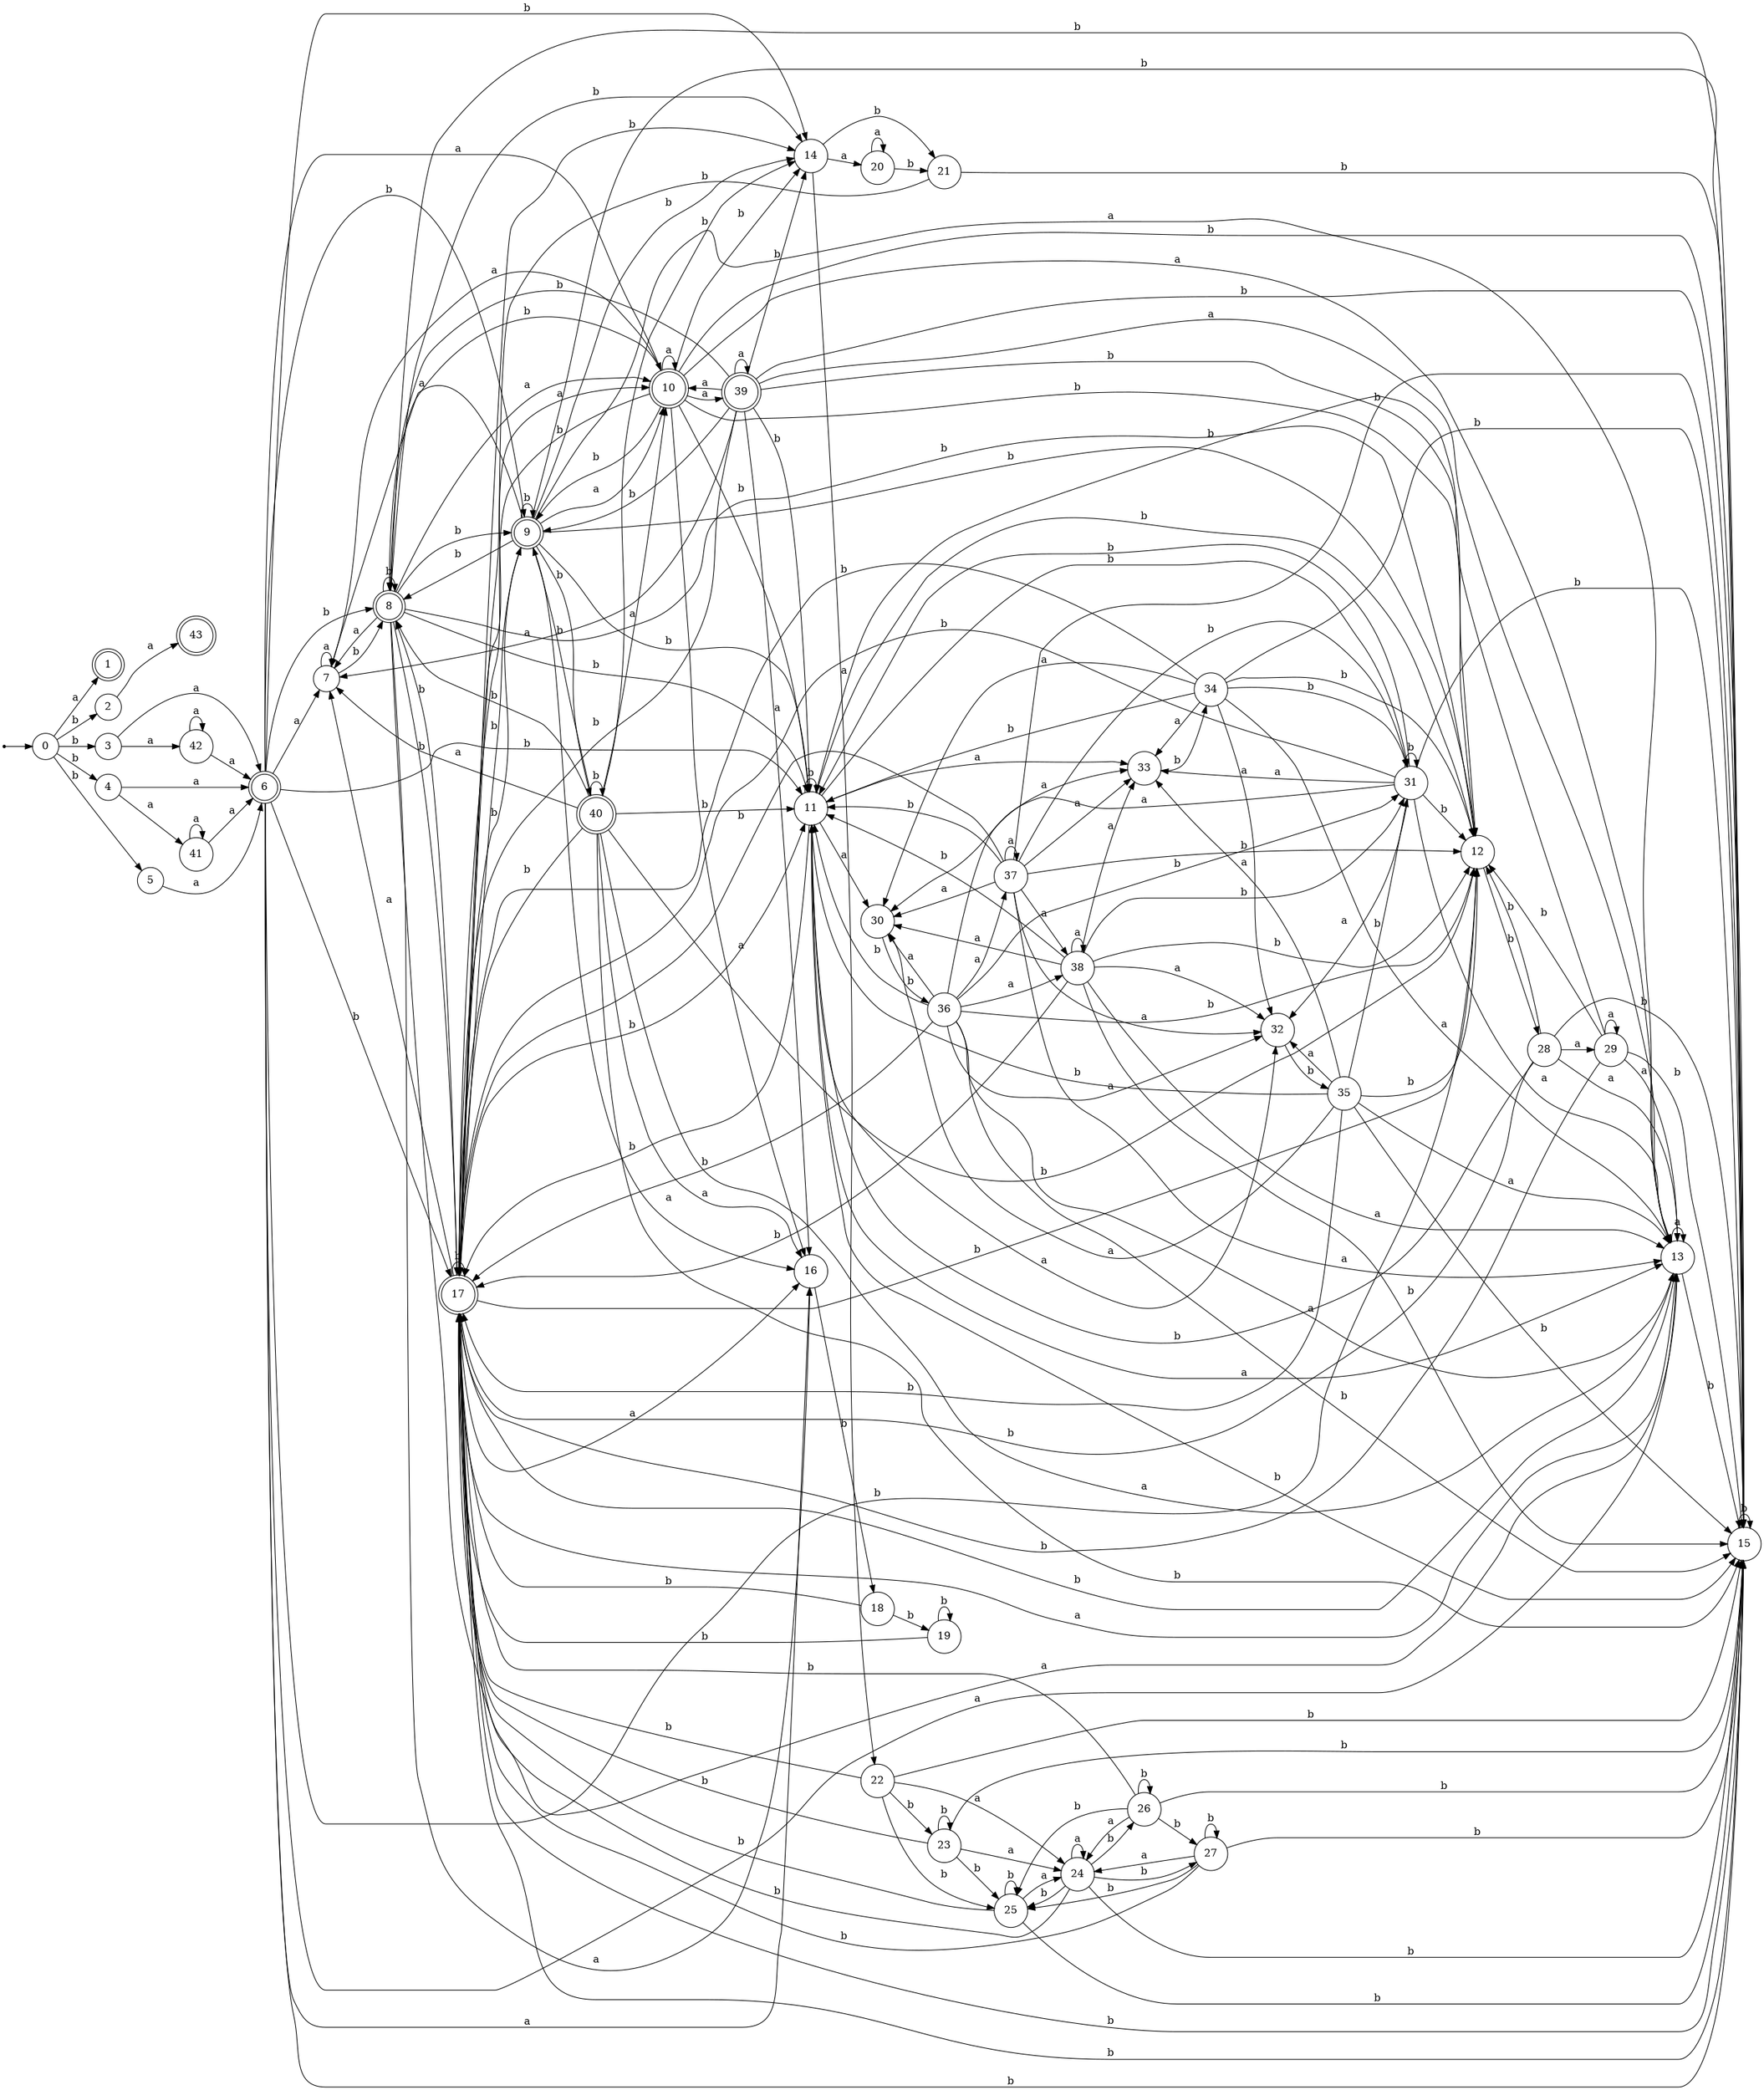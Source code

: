digraph finite_state_machine {
rankdir=LR;
size="20,20";
node [shape = point]; "dummy0"
node [shape = circle]; "0";
"dummy0" -> "0";
node [shape = doublecircle]; "1";node [shape = circle]; "2";
node [shape = circle]; "3";
node [shape = circle]; "4";
node [shape = circle]; "5";
node [shape = doublecircle]; "6";node [shape = circle]; "7";
node [shape = doublecircle]; "8";node [shape = doublecircle]; "9";node [shape = doublecircle]; "10";node [shape = circle]; "11";
node [shape = circle]; "12";
node [shape = circle]; "13";
node [shape = circle]; "14";
node [shape = circle]; "15";
node [shape = circle]; "16";
node [shape = doublecircle]; "17";node [shape = circle]; "18";
node [shape = circle]; "19";
node [shape = circle]; "20";
node [shape = circle]; "21";
node [shape = circle]; "22";
node [shape = circle]; "23";
node [shape = circle]; "24";
node [shape = circle]; "25";
node [shape = circle]; "26";
node [shape = circle]; "27";
node [shape = circle]; "28";
node [shape = circle]; "29";
node [shape = circle]; "30";
node [shape = circle]; "31";
node [shape = circle]; "32";
node [shape = circle]; "33";
node [shape = circle]; "34";
node [shape = circle]; "35";
node [shape = circle]; "36";
node [shape = circle]; "37";
node [shape = circle]; "38";
node [shape = doublecircle]; "39";node [shape = doublecircle]; "40";node [shape = circle]; "41";
node [shape = circle]; "42";
node [shape = doublecircle]; "43";"0" -> "1" [label = "a"];
 "0" -> "2" [label = "b"];
 "0" -> "3" [label = "b"];
 "0" -> "4" [label = "b"];
 "0" -> "5" [label = "b"];
 "5" -> "6" [label = "a"];
 "6" -> "16" [label = "a"];
 "6" -> "10" [label = "a"];
 "6" -> "13" [label = "a"];
 "6" -> "7" [label = "a"];
 "6" -> "17" [label = "b"];
 "6" -> "8" [label = "b"];
 "6" -> "9" [label = "b"];
 "6" -> "11" [label = "b"];
 "6" -> "12" [label = "b"];
 "6" -> "14" [label = "b"];
 "6" -> "15" [label = "b"];
 "17" -> "17" [label = "b"];
 "17" -> "8" [label = "b"];
 "17" -> "9" [label = "b"];
 "17" -> "11" [label = "b"];
 "17" -> "12" [label = "b"];
 "17" -> "14" [label = "b"];
 "17" -> "15" [label = "b"];
 "17" -> "16" [label = "a"];
 "17" -> "10" [label = "a"];
 "17" -> "13" [label = "a"];
 "17" -> "7" [label = "a"];
 "16" -> "18" [label = "b"];
 "18" -> "17" [label = "b"];
 "18" -> "19" [label = "b"];
 "19" -> "17" [label = "b"];
 "19" -> "19" [label = "b"];
 "15" -> "17" [label = "b"];
 "15" -> "15" [label = "b"];
 "14" -> "20" [label = "a"];
 "14" -> "22" [label = "a"];
 "14" -> "21" [label = "b"];
 "22" -> "25" [label = "b"];
 "22" -> "15" [label = "b"];
 "22" -> "17" [label = "b"];
 "22" -> "23" [label = "b"];
 "22" -> "24" [label = "a"];
 "25" -> "25" [label = "b"];
 "25" -> "17" [label = "b"];
 "25" -> "15" [label = "b"];
 "25" -> "24" [label = "a"];
 "24" -> "24" [label = "a"];
 "24" -> "17" [label = "b"];
 "24" -> "25" [label = "b"];
 "24" -> "26" [label = "b"];
 "24" -> "27" [label = "b"];
 "24" -> "15" [label = "b"];
 "27" -> "25" [label = "b"];
 "27" -> "27" [label = "b"];
 "27" -> "17" [label = "b"];
 "27" -> "15" [label = "b"];
 "27" -> "24" [label = "a"];
 "26" -> "17" [label = "b"];
 "26" -> "25" [label = "b"];
 "26" -> "26" [label = "b"];
 "26" -> "27" [label = "b"];
 "26" -> "15" [label = "b"];
 "26" -> "24" [label = "a"];
 "23" -> "25" [label = "b"];
 "23" -> "15" [label = "b"];
 "23" -> "17" [label = "b"];
 "23" -> "23" [label = "b"];
 "23" -> "24" [label = "a"];
 "21" -> "17" [label = "b"];
 "21" -> "15" [label = "b"];
 "20" -> "20" [label = "a"];
 "20" -> "21" [label = "b"];
 "13" -> "13" [label = "a"];
 "13" -> "17" [label = "b"];
 "13" -> "15" [label = "b"];
 "12" -> "28" [label = "b"];
 "28" -> "17" [label = "b"];
 "28" -> "11" [label = "b"];
 "28" -> "12" [label = "b"];
 "28" -> "15" [label = "b"];
 "28" -> "13" [label = "a"];
 "28" -> "29" [label = "a"];
 "29" -> "13" [label = "a"];
 "29" -> "29" [label = "a"];
 "29" -> "17" [label = "b"];
 "29" -> "11" [label = "b"];
 "29" -> "12" [label = "b"];
 "29" -> "15" [label = "b"];
 "11" -> "17" [label = "b"];
 "11" -> "11" [label = "b"];
 "11" -> "12" [label = "b"];
 "11" -> "31" [label = "b"];
 "11" -> "15" [label = "b"];
 "11" -> "32" [label = "a"];
 "11" -> "33" [label = "a"];
 "11" -> "13" [label = "a"];
 "11" -> "30" [label = "a"];
 "33" -> "34" [label = "b"];
 "34" -> "32" [label = "a"];
 "34" -> "33" [label = "a"];
 "34" -> "13" [label = "a"];
 "34" -> "30" [label = "a"];
 "34" -> "17" [label = "b"];
 "34" -> "11" [label = "b"];
 "34" -> "12" [label = "b"];
 "34" -> "31" [label = "b"];
 "34" -> "15" [label = "b"];
 "32" -> "35" [label = "b"];
 "35" -> "32" [label = "a"];
 "35" -> "33" [label = "a"];
 "35" -> "13" [label = "a"];
 "35" -> "30" [label = "a"];
 "35" -> "17" [label = "b"];
 "35" -> "11" [label = "b"];
 "35" -> "12" [label = "b"];
 "35" -> "31" [label = "b"];
 "35" -> "15" [label = "b"];
 "31" -> "17" [label = "b"];
 "31" -> "11" [label = "b"];
 "31" -> "12" [label = "b"];
 "31" -> "31" [label = "b"];
 "31" -> "15" [label = "b"];
 "31" -> "32" [label = "a"];
 "31" -> "33" [label = "a"];
 "31" -> "13" [label = "a"];
 "31" -> "30" [label = "a"];
 "30" -> "36" [label = "b"];
 "36" -> "32" [label = "a"];
 "36" -> "33" [label = "a"];
 "36" -> "37" [label = "a"];
 "36" -> "38" [label = "a"];
 "36" -> "13" [label = "a"];
 "36" -> "30" [label = "a"];
 "36" -> "17" [label = "b"];
 "36" -> "11" [label = "b"];
 "36" -> "12" [label = "b"];
 "36" -> "31" [label = "b"];
 "36" -> "15" [label = "b"];
 "38" -> "32" [label = "a"];
 "38" -> "33" [label = "a"];
 "38" -> "38" [label = "a"];
 "38" -> "13" [label = "a"];
 "38" -> "30" [label = "a"];
 "38" -> "17" [label = "b"];
 "38" -> "11" [label = "b"];
 "38" -> "12" [label = "b"];
 "38" -> "31" [label = "b"];
 "38" -> "15" [label = "b"];
 "37" -> "32" [label = "a"];
 "37" -> "33" [label = "a"];
 "37" -> "37" [label = "a"];
 "37" -> "38" [label = "a"];
 "37" -> "13" [label = "a"];
 "37" -> "30" [label = "a"];
 "37" -> "17" [label = "b"];
 "37" -> "11" [label = "b"];
 "37" -> "12" [label = "b"];
 "37" -> "31" [label = "b"];
 "37" -> "15" [label = "b"];
 "10" -> "16" [label = "a"];
 "10" -> "39" [label = "a"];
 "10" -> "7" [label = "a"];
 "10" -> "10" [label = "a"];
 "10" -> "13" [label = "a"];
 "10" -> "17" [label = "b"];
 "10" -> "8" [label = "b"];
 "10" -> "9" [label = "b"];
 "10" -> "11" [label = "b"];
 "10" -> "12" [label = "b"];
 "10" -> "14" [label = "b"];
 "10" -> "15" [label = "b"];
 "39" -> "16" [label = "a"];
 "39" -> "39" [label = "a"];
 "39" -> "7" [label = "a"];
 "39" -> "10" [label = "a"];
 "39" -> "13" [label = "a"];
 "39" -> "17" [label = "b"];
 "39" -> "8" [label = "b"];
 "39" -> "9" [label = "b"];
 "39" -> "11" [label = "b"];
 "39" -> "12" [label = "b"];
 "39" -> "14" [label = "b"];
 "39" -> "15" [label = "b"];
 "9" -> "40" [label = "b"];
 "9" -> "9" [label = "b"];
 "9" -> "8" [label = "b"];
 "9" -> "11" [label = "b"];
 "9" -> "12" [label = "b"];
 "9" -> "14" [label = "b"];
 "9" -> "15" [label = "b"];
 "9" -> "17" [label = "b"];
 "9" -> "16" [label = "a"];
 "9" -> "10" [label = "a"];
 "9" -> "13" [label = "a"];
 "9" -> "7" [label = "a"];
 "40" -> "40" [label = "b"];
 "40" -> "9" [label = "b"];
 "40" -> "8" [label = "b"];
 "40" -> "11" [label = "b"];
 "40" -> "12" [label = "b"];
 "40" -> "14" [label = "b"];
 "40" -> "15" [label = "b"];
 "40" -> "17" [label = "b"];
 "40" -> "16" [label = "a"];
 "40" -> "10" [label = "a"];
 "40" -> "13" [label = "a"];
 "40" -> "7" [label = "a"];
 "8" -> "17" [label = "b"];
 "8" -> "8" [label = "b"];
 "8" -> "9" [label = "b"];
 "8" -> "11" [label = "b"];
 "8" -> "12" [label = "b"];
 "8" -> "14" [label = "b"];
 "8" -> "15" [label = "b"];
 "8" -> "16" [label = "a"];
 "8" -> "10" [label = "a"];
 "8" -> "13" [label = "a"];
 "8" -> "7" [label = "a"];
 "7" -> "7" [label = "a"];
 "7" -> "8" [label = "b"];
 "4" -> "41" [label = "a"];
 "4" -> "6" [label = "a"];
 "41" -> "41" [label = "a"];
 "41" -> "6" [label = "a"];
 "3" -> "42" [label = "a"];
 "3" -> "6" [label = "a"];
 "42" -> "42" [label = "a"];
 "42" -> "6" [label = "a"];
 "2" -> "43" [label = "a"];
 }
